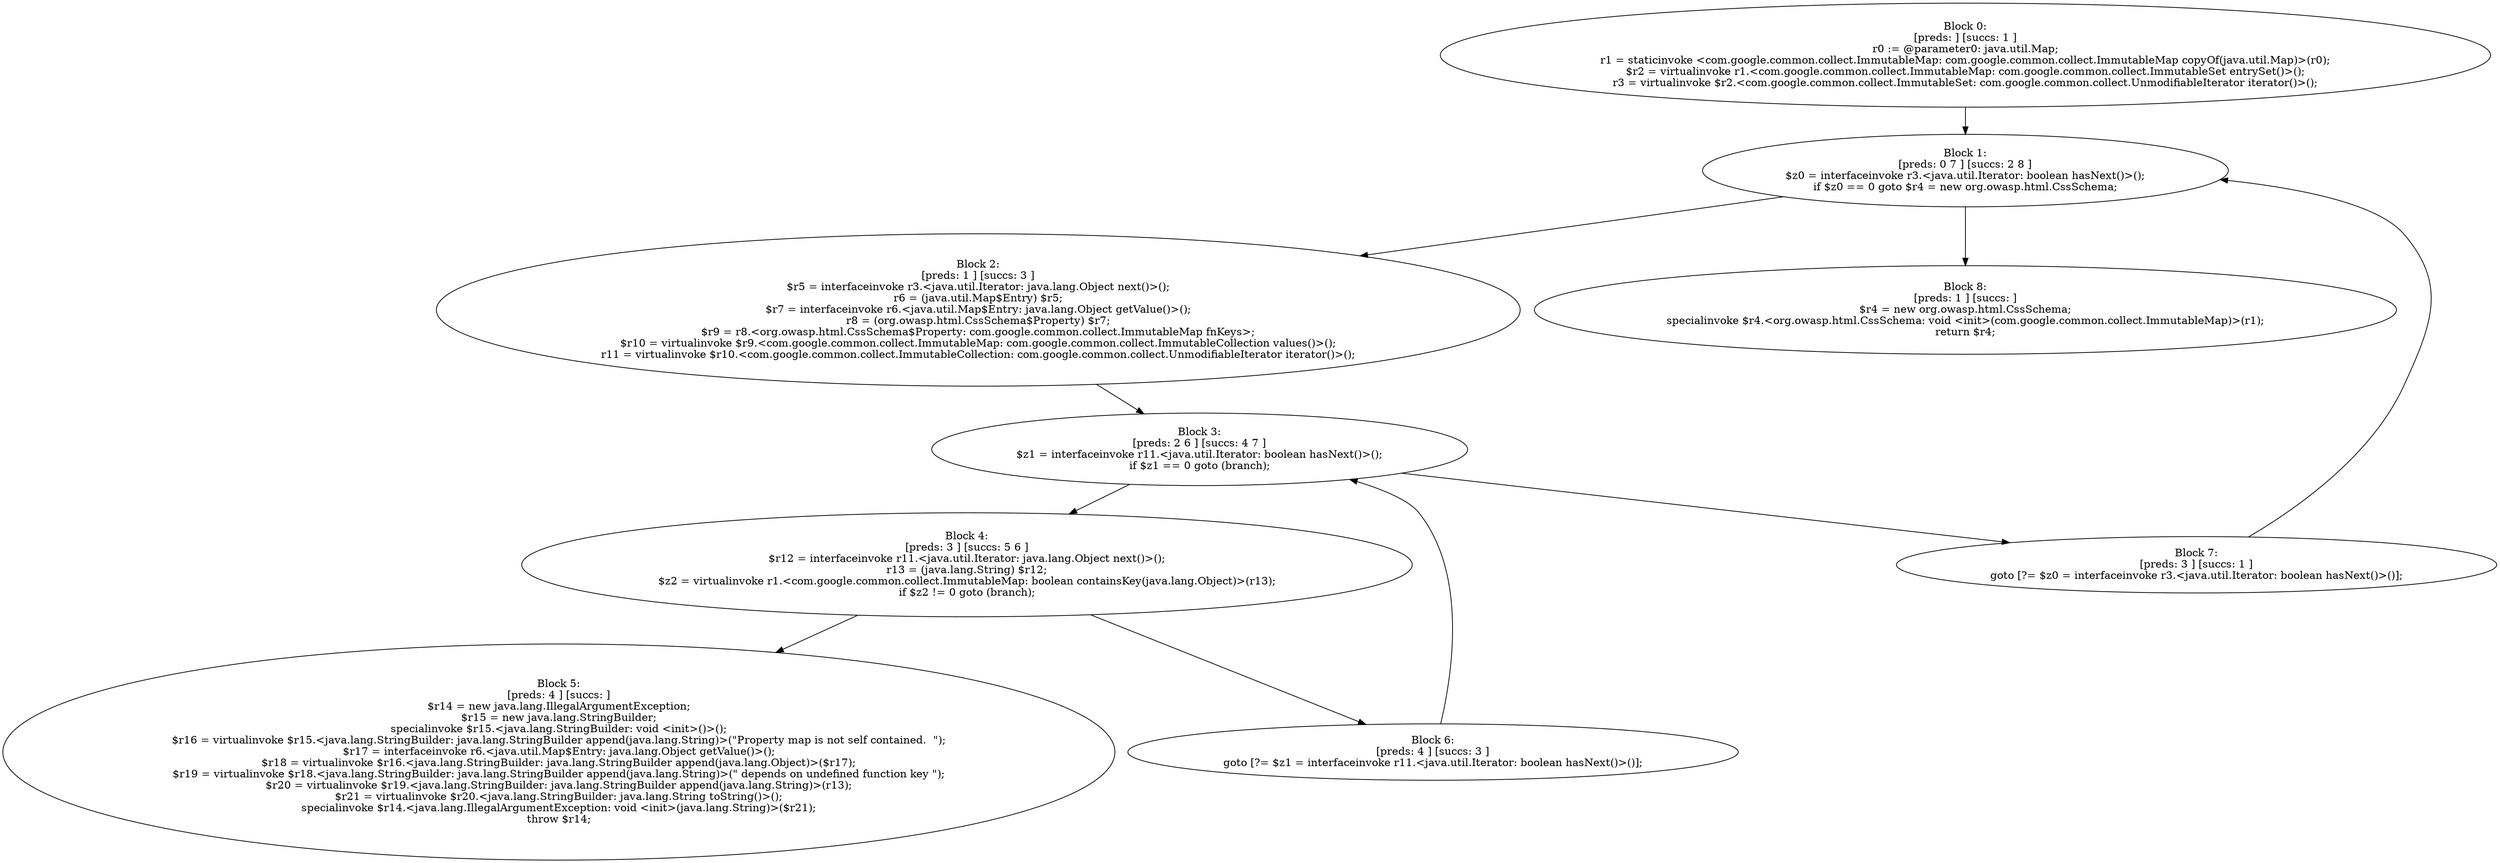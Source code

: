 digraph "unitGraph" {
    "Block 0:
[preds: ] [succs: 1 ]
r0 := @parameter0: java.util.Map;
r1 = staticinvoke <com.google.common.collect.ImmutableMap: com.google.common.collect.ImmutableMap copyOf(java.util.Map)>(r0);
$r2 = virtualinvoke r1.<com.google.common.collect.ImmutableMap: com.google.common.collect.ImmutableSet entrySet()>();
r3 = virtualinvoke $r2.<com.google.common.collect.ImmutableSet: com.google.common.collect.UnmodifiableIterator iterator()>();
"
    "Block 1:
[preds: 0 7 ] [succs: 2 8 ]
$z0 = interfaceinvoke r3.<java.util.Iterator: boolean hasNext()>();
if $z0 == 0 goto $r4 = new org.owasp.html.CssSchema;
"
    "Block 2:
[preds: 1 ] [succs: 3 ]
$r5 = interfaceinvoke r3.<java.util.Iterator: java.lang.Object next()>();
r6 = (java.util.Map$Entry) $r5;
$r7 = interfaceinvoke r6.<java.util.Map$Entry: java.lang.Object getValue()>();
r8 = (org.owasp.html.CssSchema$Property) $r7;
$r9 = r8.<org.owasp.html.CssSchema$Property: com.google.common.collect.ImmutableMap fnKeys>;
$r10 = virtualinvoke $r9.<com.google.common.collect.ImmutableMap: com.google.common.collect.ImmutableCollection values()>();
r11 = virtualinvoke $r10.<com.google.common.collect.ImmutableCollection: com.google.common.collect.UnmodifiableIterator iterator()>();
"
    "Block 3:
[preds: 2 6 ] [succs: 4 7 ]
$z1 = interfaceinvoke r11.<java.util.Iterator: boolean hasNext()>();
if $z1 == 0 goto (branch);
"
    "Block 4:
[preds: 3 ] [succs: 5 6 ]
$r12 = interfaceinvoke r11.<java.util.Iterator: java.lang.Object next()>();
r13 = (java.lang.String) $r12;
$z2 = virtualinvoke r1.<com.google.common.collect.ImmutableMap: boolean containsKey(java.lang.Object)>(r13);
if $z2 != 0 goto (branch);
"
    "Block 5:
[preds: 4 ] [succs: ]
$r14 = new java.lang.IllegalArgumentException;
$r15 = new java.lang.StringBuilder;
specialinvoke $r15.<java.lang.StringBuilder: void <init>()>();
$r16 = virtualinvoke $r15.<java.lang.StringBuilder: java.lang.StringBuilder append(java.lang.String)>(\"Property map is not self contained.  \");
$r17 = interfaceinvoke r6.<java.util.Map$Entry: java.lang.Object getValue()>();
$r18 = virtualinvoke $r16.<java.lang.StringBuilder: java.lang.StringBuilder append(java.lang.Object)>($r17);
$r19 = virtualinvoke $r18.<java.lang.StringBuilder: java.lang.StringBuilder append(java.lang.String)>(\" depends on undefined function key \");
$r20 = virtualinvoke $r19.<java.lang.StringBuilder: java.lang.StringBuilder append(java.lang.String)>(r13);
$r21 = virtualinvoke $r20.<java.lang.StringBuilder: java.lang.String toString()>();
specialinvoke $r14.<java.lang.IllegalArgumentException: void <init>(java.lang.String)>($r21);
throw $r14;
"
    "Block 6:
[preds: 4 ] [succs: 3 ]
goto [?= $z1 = interfaceinvoke r11.<java.util.Iterator: boolean hasNext()>()];
"
    "Block 7:
[preds: 3 ] [succs: 1 ]
goto [?= $z0 = interfaceinvoke r3.<java.util.Iterator: boolean hasNext()>()];
"
    "Block 8:
[preds: 1 ] [succs: ]
$r4 = new org.owasp.html.CssSchema;
specialinvoke $r4.<org.owasp.html.CssSchema: void <init>(com.google.common.collect.ImmutableMap)>(r1);
return $r4;
"
    "Block 0:
[preds: ] [succs: 1 ]
r0 := @parameter0: java.util.Map;
r1 = staticinvoke <com.google.common.collect.ImmutableMap: com.google.common.collect.ImmutableMap copyOf(java.util.Map)>(r0);
$r2 = virtualinvoke r1.<com.google.common.collect.ImmutableMap: com.google.common.collect.ImmutableSet entrySet()>();
r3 = virtualinvoke $r2.<com.google.common.collect.ImmutableSet: com.google.common.collect.UnmodifiableIterator iterator()>();
"->"Block 1:
[preds: 0 7 ] [succs: 2 8 ]
$z0 = interfaceinvoke r3.<java.util.Iterator: boolean hasNext()>();
if $z0 == 0 goto $r4 = new org.owasp.html.CssSchema;
";
    "Block 1:
[preds: 0 7 ] [succs: 2 8 ]
$z0 = interfaceinvoke r3.<java.util.Iterator: boolean hasNext()>();
if $z0 == 0 goto $r4 = new org.owasp.html.CssSchema;
"->"Block 2:
[preds: 1 ] [succs: 3 ]
$r5 = interfaceinvoke r3.<java.util.Iterator: java.lang.Object next()>();
r6 = (java.util.Map$Entry) $r5;
$r7 = interfaceinvoke r6.<java.util.Map$Entry: java.lang.Object getValue()>();
r8 = (org.owasp.html.CssSchema$Property) $r7;
$r9 = r8.<org.owasp.html.CssSchema$Property: com.google.common.collect.ImmutableMap fnKeys>;
$r10 = virtualinvoke $r9.<com.google.common.collect.ImmutableMap: com.google.common.collect.ImmutableCollection values()>();
r11 = virtualinvoke $r10.<com.google.common.collect.ImmutableCollection: com.google.common.collect.UnmodifiableIterator iterator()>();
";
    "Block 1:
[preds: 0 7 ] [succs: 2 8 ]
$z0 = interfaceinvoke r3.<java.util.Iterator: boolean hasNext()>();
if $z0 == 0 goto $r4 = new org.owasp.html.CssSchema;
"->"Block 8:
[preds: 1 ] [succs: ]
$r4 = new org.owasp.html.CssSchema;
specialinvoke $r4.<org.owasp.html.CssSchema: void <init>(com.google.common.collect.ImmutableMap)>(r1);
return $r4;
";
    "Block 2:
[preds: 1 ] [succs: 3 ]
$r5 = interfaceinvoke r3.<java.util.Iterator: java.lang.Object next()>();
r6 = (java.util.Map$Entry) $r5;
$r7 = interfaceinvoke r6.<java.util.Map$Entry: java.lang.Object getValue()>();
r8 = (org.owasp.html.CssSchema$Property) $r7;
$r9 = r8.<org.owasp.html.CssSchema$Property: com.google.common.collect.ImmutableMap fnKeys>;
$r10 = virtualinvoke $r9.<com.google.common.collect.ImmutableMap: com.google.common.collect.ImmutableCollection values()>();
r11 = virtualinvoke $r10.<com.google.common.collect.ImmutableCollection: com.google.common.collect.UnmodifiableIterator iterator()>();
"->"Block 3:
[preds: 2 6 ] [succs: 4 7 ]
$z1 = interfaceinvoke r11.<java.util.Iterator: boolean hasNext()>();
if $z1 == 0 goto (branch);
";
    "Block 3:
[preds: 2 6 ] [succs: 4 7 ]
$z1 = interfaceinvoke r11.<java.util.Iterator: boolean hasNext()>();
if $z1 == 0 goto (branch);
"->"Block 4:
[preds: 3 ] [succs: 5 6 ]
$r12 = interfaceinvoke r11.<java.util.Iterator: java.lang.Object next()>();
r13 = (java.lang.String) $r12;
$z2 = virtualinvoke r1.<com.google.common.collect.ImmutableMap: boolean containsKey(java.lang.Object)>(r13);
if $z2 != 0 goto (branch);
";
    "Block 3:
[preds: 2 6 ] [succs: 4 7 ]
$z1 = interfaceinvoke r11.<java.util.Iterator: boolean hasNext()>();
if $z1 == 0 goto (branch);
"->"Block 7:
[preds: 3 ] [succs: 1 ]
goto [?= $z0 = interfaceinvoke r3.<java.util.Iterator: boolean hasNext()>()];
";
    "Block 4:
[preds: 3 ] [succs: 5 6 ]
$r12 = interfaceinvoke r11.<java.util.Iterator: java.lang.Object next()>();
r13 = (java.lang.String) $r12;
$z2 = virtualinvoke r1.<com.google.common.collect.ImmutableMap: boolean containsKey(java.lang.Object)>(r13);
if $z2 != 0 goto (branch);
"->"Block 5:
[preds: 4 ] [succs: ]
$r14 = new java.lang.IllegalArgumentException;
$r15 = new java.lang.StringBuilder;
specialinvoke $r15.<java.lang.StringBuilder: void <init>()>();
$r16 = virtualinvoke $r15.<java.lang.StringBuilder: java.lang.StringBuilder append(java.lang.String)>(\"Property map is not self contained.  \");
$r17 = interfaceinvoke r6.<java.util.Map$Entry: java.lang.Object getValue()>();
$r18 = virtualinvoke $r16.<java.lang.StringBuilder: java.lang.StringBuilder append(java.lang.Object)>($r17);
$r19 = virtualinvoke $r18.<java.lang.StringBuilder: java.lang.StringBuilder append(java.lang.String)>(\" depends on undefined function key \");
$r20 = virtualinvoke $r19.<java.lang.StringBuilder: java.lang.StringBuilder append(java.lang.String)>(r13);
$r21 = virtualinvoke $r20.<java.lang.StringBuilder: java.lang.String toString()>();
specialinvoke $r14.<java.lang.IllegalArgumentException: void <init>(java.lang.String)>($r21);
throw $r14;
";
    "Block 4:
[preds: 3 ] [succs: 5 6 ]
$r12 = interfaceinvoke r11.<java.util.Iterator: java.lang.Object next()>();
r13 = (java.lang.String) $r12;
$z2 = virtualinvoke r1.<com.google.common.collect.ImmutableMap: boolean containsKey(java.lang.Object)>(r13);
if $z2 != 0 goto (branch);
"->"Block 6:
[preds: 4 ] [succs: 3 ]
goto [?= $z1 = interfaceinvoke r11.<java.util.Iterator: boolean hasNext()>()];
";
    "Block 6:
[preds: 4 ] [succs: 3 ]
goto [?= $z1 = interfaceinvoke r11.<java.util.Iterator: boolean hasNext()>()];
"->"Block 3:
[preds: 2 6 ] [succs: 4 7 ]
$z1 = interfaceinvoke r11.<java.util.Iterator: boolean hasNext()>();
if $z1 == 0 goto (branch);
";
    "Block 7:
[preds: 3 ] [succs: 1 ]
goto [?= $z0 = interfaceinvoke r3.<java.util.Iterator: boolean hasNext()>()];
"->"Block 1:
[preds: 0 7 ] [succs: 2 8 ]
$z0 = interfaceinvoke r3.<java.util.Iterator: boolean hasNext()>();
if $z0 == 0 goto $r4 = new org.owasp.html.CssSchema;
";
}
